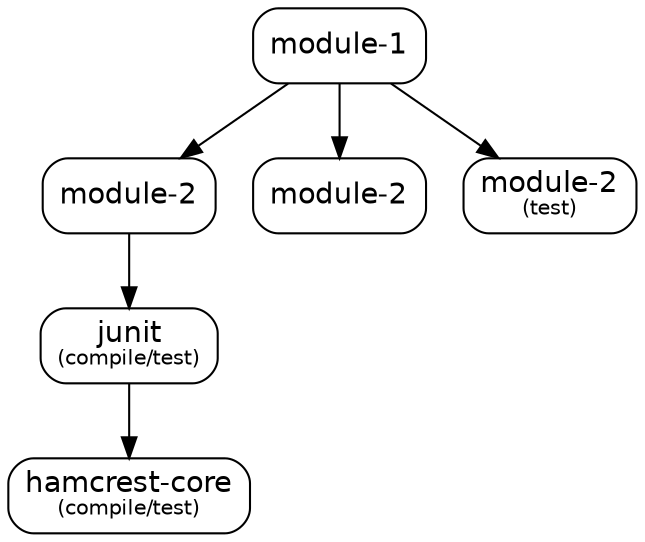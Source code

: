 digraph "merge-test" {
  node [shape="box",style="rounded",fontname="Helvetica",fontsize="14"]
  edge [fontsize="10",fontname="Helvetica"]

  // Node Definitions:
  "junit:junit:jar"[label=<junit<font point-size="10"><br/>(compile/test)</font>>]
  "org.hamcrest:hamcrest-core:jar"[label=<hamcrest-core<font point-size="10"><br/>(compile/test)</font>>]
  "com.github.ferstl:module-2:jar"[label=<module-2>]
  "com.github.ferstl:module-1:jar"[label=<module-1>]
  "com.github.ferstl:module-2:zip"[label=<module-2>]
  "com.github.ferstl:module-2:jar:tests"[label=<module-2<font point-size="10"><br/>(test)</font>>]

  // Edge Definitions:
  "junit:junit:jar" -> "org.hamcrest:hamcrest-core:jar"
  "com.github.ferstl:module-2:jar" -> "junit:junit:jar"
  "com.github.ferstl:module-1:jar" -> "com.github.ferstl:module-2:jar"
  "com.github.ferstl:module-1:jar" -> "com.github.ferstl:module-2:zip"
  "com.github.ferstl:module-1:jar" -> "com.github.ferstl:module-2:jar:tests"
}
